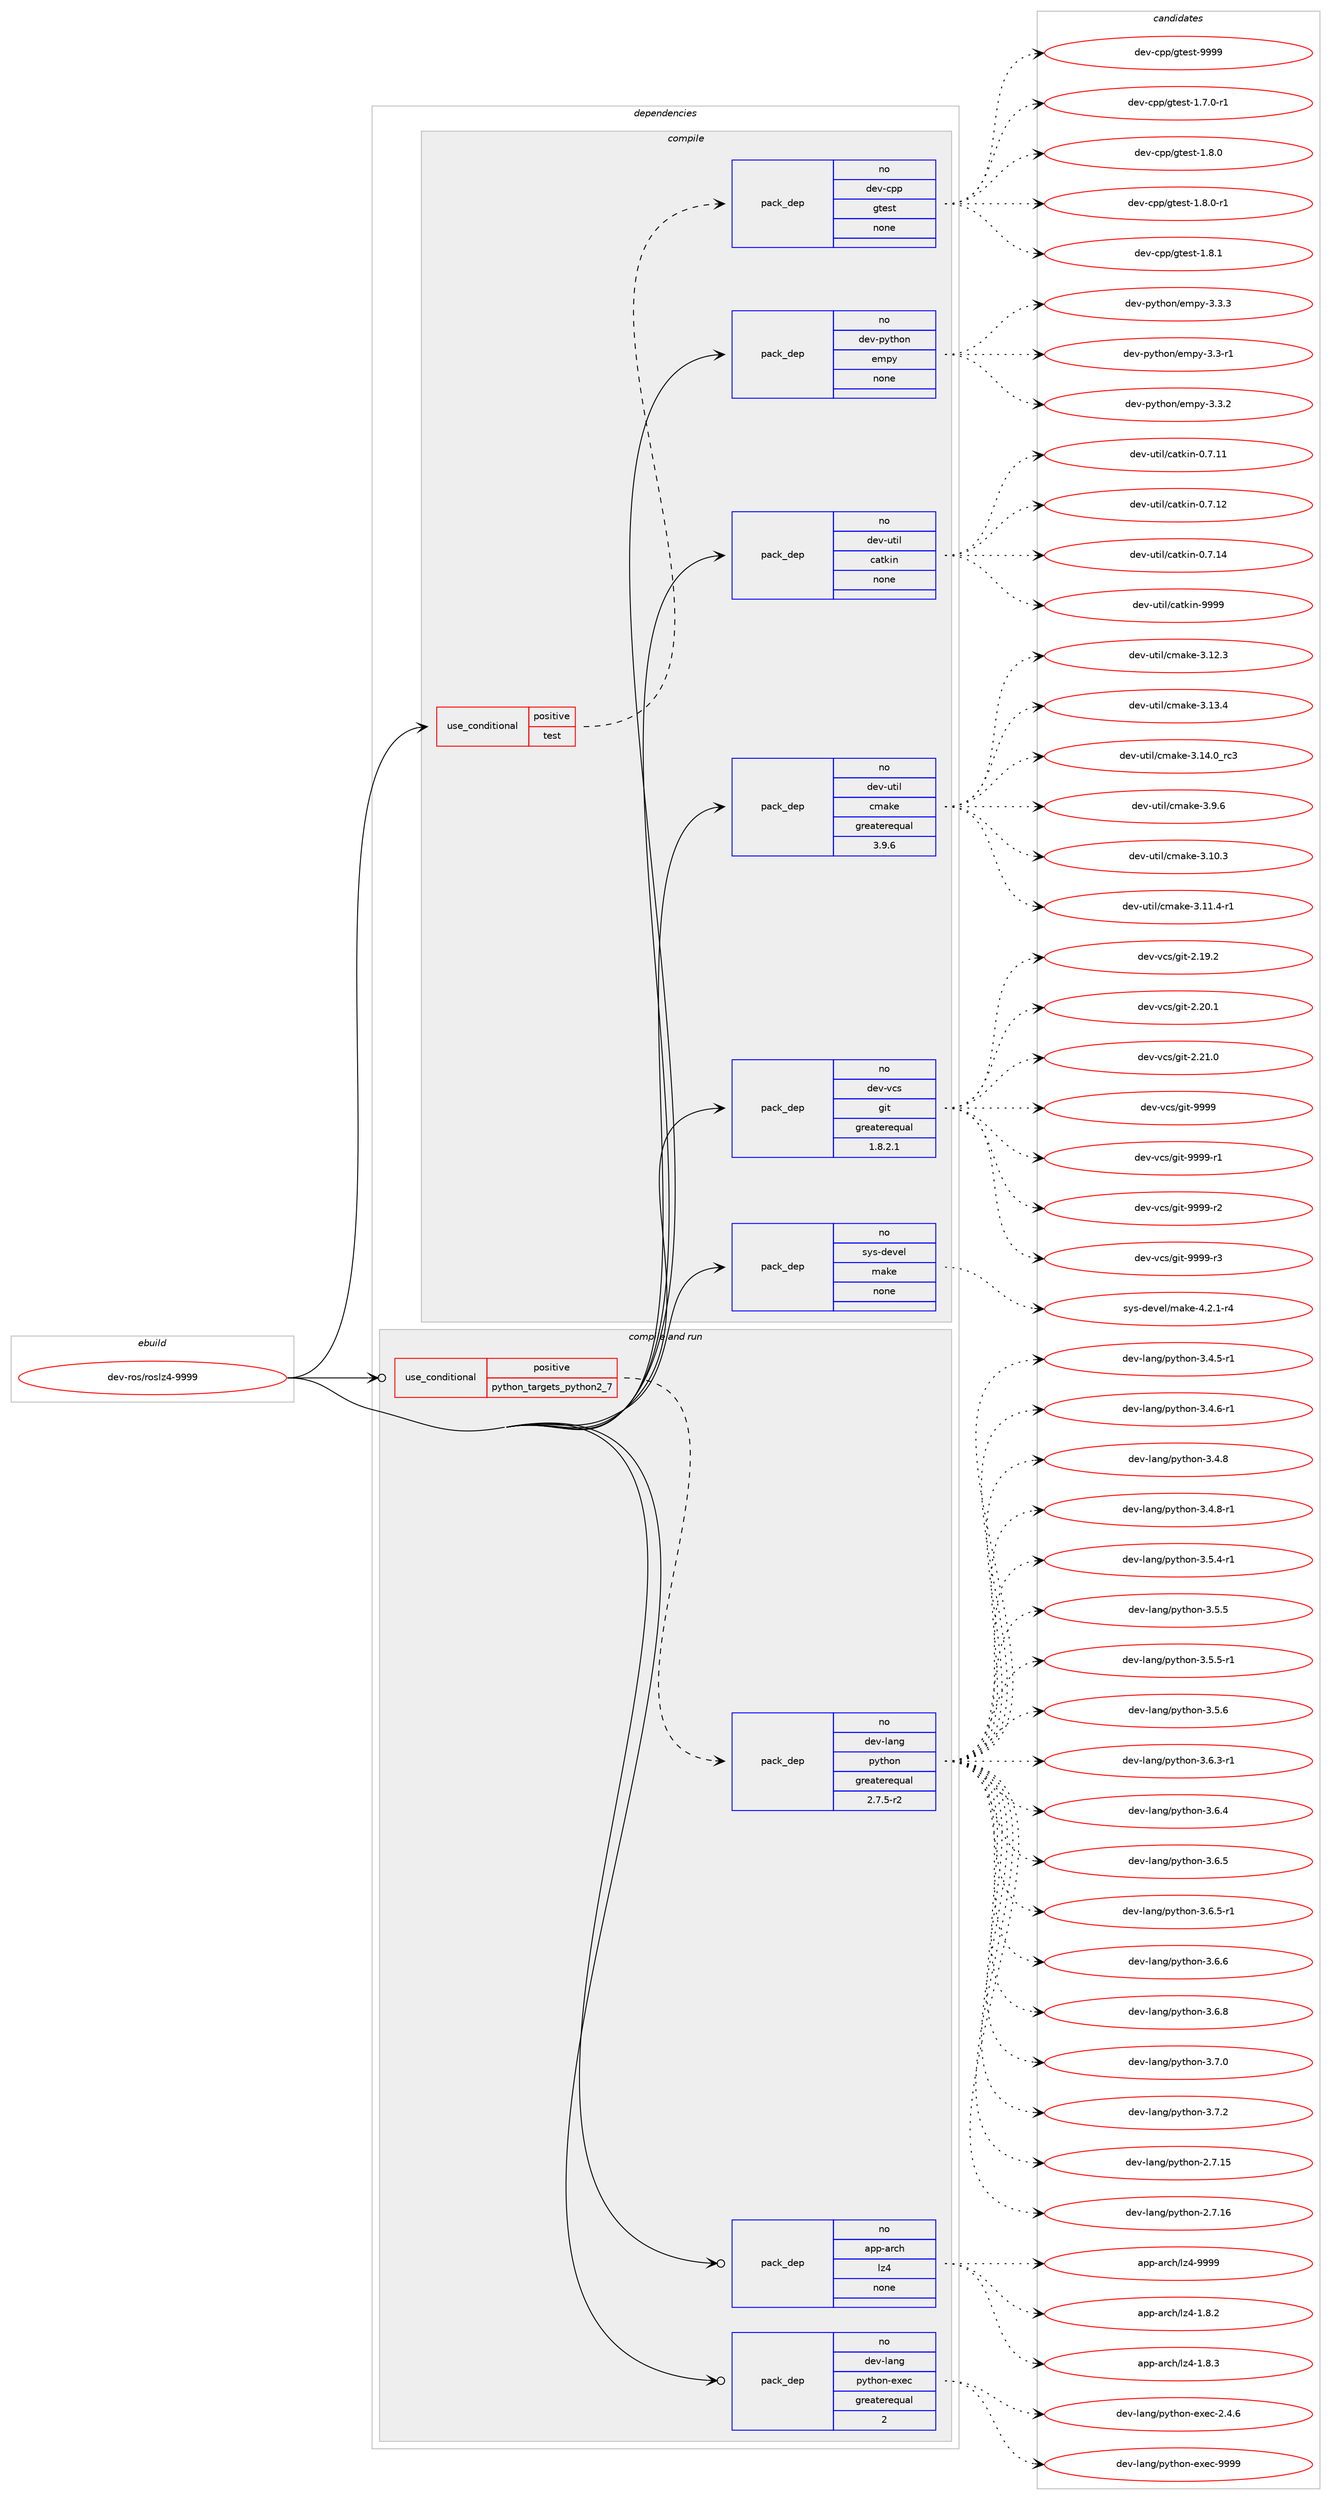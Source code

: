 digraph prolog {

# *************
# Graph options
# *************

newrank=true;
concentrate=true;
compound=true;
graph [rankdir=LR,fontname=Helvetica,fontsize=10,ranksep=1.5];#, ranksep=2.5, nodesep=0.2];
edge  [arrowhead=vee];
node  [fontname=Helvetica,fontsize=10];

# **********
# The ebuild
# **********

subgraph cluster_leftcol {
color=gray;
rank=same;
label=<<i>ebuild</i>>;
id [label="dev-ros/roslz4-9999", color=red, width=4, href="../dev-ros/roslz4-9999.svg"];
}

# ****************
# The dependencies
# ****************

subgraph cluster_midcol {
color=gray;
label=<<i>dependencies</i>>;
subgraph cluster_compile {
fillcolor="#eeeeee";
style=filled;
label=<<i>compile</i>>;
subgraph cond389989 {
dependency1465896 [label=<<TABLE BORDER="0" CELLBORDER="1" CELLSPACING="0" CELLPADDING="4"><TR><TD ROWSPAN="3" CELLPADDING="10">use_conditional</TD></TR><TR><TD>positive</TD></TR><TR><TD>test</TD></TR></TABLE>>, shape=none, color=red];
subgraph pack1052517 {
dependency1465897 [label=<<TABLE BORDER="0" CELLBORDER="1" CELLSPACING="0" CELLPADDING="4" WIDTH="220"><TR><TD ROWSPAN="6" CELLPADDING="30">pack_dep</TD></TR><TR><TD WIDTH="110">no</TD></TR><TR><TD>dev-cpp</TD></TR><TR><TD>gtest</TD></TR><TR><TD>none</TD></TR><TR><TD></TD></TR></TABLE>>, shape=none, color=blue];
}
dependency1465896:e -> dependency1465897:w [weight=20,style="dashed",arrowhead="vee"];
}
id:e -> dependency1465896:w [weight=20,style="solid",arrowhead="vee"];
subgraph pack1052518 {
dependency1465898 [label=<<TABLE BORDER="0" CELLBORDER="1" CELLSPACING="0" CELLPADDING="4" WIDTH="220"><TR><TD ROWSPAN="6" CELLPADDING="30">pack_dep</TD></TR><TR><TD WIDTH="110">no</TD></TR><TR><TD>dev-python</TD></TR><TR><TD>empy</TD></TR><TR><TD>none</TD></TR><TR><TD></TD></TR></TABLE>>, shape=none, color=blue];
}
id:e -> dependency1465898:w [weight=20,style="solid",arrowhead="vee"];
subgraph pack1052519 {
dependency1465899 [label=<<TABLE BORDER="0" CELLBORDER="1" CELLSPACING="0" CELLPADDING="4" WIDTH="220"><TR><TD ROWSPAN="6" CELLPADDING="30">pack_dep</TD></TR><TR><TD WIDTH="110">no</TD></TR><TR><TD>dev-util</TD></TR><TR><TD>catkin</TD></TR><TR><TD>none</TD></TR><TR><TD></TD></TR></TABLE>>, shape=none, color=blue];
}
id:e -> dependency1465899:w [weight=20,style="solid",arrowhead="vee"];
subgraph pack1052520 {
dependency1465900 [label=<<TABLE BORDER="0" CELLBORDER="1" CELLSPACING="0" CELLPADDING="4" WIDTH="220"><TR><TD ROWSPAN="6" CELLPADDING="30">pack_dep</TD></TR><TR><TD WIDTH="110">no</TD></TR><TR><TD>dev-util</TD></TR><TR><TD>cmake</TD></TR><TR><TD>greaterequal</TD></TR><TR><TD>3.9.6</TD></TR></TABLE>>, shape=none, color=blue];
}
id:e -> dependency1465900:w [weight=20,style="solid",arrowhead="vee"];
subgraph pack1052521 {
dependency1465901 [label=<<TABLE BORDER="0" CELLBORDER="1" CELLSPACING="0" CELLPADDING="4" WIDTH="220"><TR><TD ROWSPAN="6" CELLPADDING="30">pack_dep</TD></TR><TR><TD WIDTH="110">no</TD></TR><TR><TD>dev-vcs</TD></TR><TR><TD>git</TD></TR><TR><TD>greaterequal</TD></TR><TR><TD>1.8.2.1</TD></TR></TABLE>>, shape=none, color=blue];
}
id:e -> dependency1465901:w [weight=20,style="solid",arrowhead="vee"];
subgraph pack1052522 {
dependency1465902 [label=<<TABLE BORDER="0" CELLBORDER="1" CELLSPACING="0" CELLPADDING="4" WIDTH="220"><TR><TD ROWSPAN="6" CELLPADDING="30">pack_dep</TD></TR><TR><TD WIDTH="110">no</TD></TR><TR><TD>sys-devel</TD></TR><TR><TD>make</TD></TR><TR><TD>none</TD></TR><TR><TD></TD></TR></TABLE>>, shape=none, color=blue];
}
id:e -> dependency1465902:w [weight=20,style="solid",arrowhead="vee"];
}
subgraph cluster_compileandrun {
fillcolor="#eeeeee";
style=filled;
label=<<i>compile and run</i>>;
subgraph cond389990 {
dependency1465903 [label=<<TABLE BORDER="0" CELLBORDER="1" CELLSPACING="0" CELLPADDING="4"><TR><TD ROWSPAN="3" CELLPADDING="10">use_conditional</TD></TR><TR><TD>positive</TD></TR><TR><TD>python_targets_python2_7</TD></TR></TABLE>>, shape=none, color=red];
subgraph pack1052523 {
dependency1465904 [label=<<TABLE BORDER="0" CELLBORDER="1" CELLSPACING="0" CELLPADDING="4" WIDTH="220"><TR><TD ROWSPAN="6" CELLPADDING="30">pack_dep</TD></TR><TR><TD WIDTH="110">no</TD></TR><TR><TD>dev-lang</TD></TR><TR><TD>python</TD></TR><TR><TD>greaterequal</TD></TR><TR><TD>2.7.5-r2</TD></TR></TABLE>>, shape=none, color=blue];
}
dependency1465903:e -> dependency1465904:w [weight=20,style="dashed",arrowhead="vee"];
}
id:e -> dependency1465903:w [weight=20,style="solid",arrowhead="odotvee"];
subgraph pack1052524 {
dependency1465905 [label=<<TABLE BORDER="0" CELLBORDER="1" CELLSPACING="0" CELLPADDING="4" WIDTH="220"><TR><TD ROWSPAN="6" CELLPADDING="30">pack_dep</TD></TR><TR><TD WIDTH="110">no</TD></TR><TR><TD>app-arch</TD></TR><TR><TD>lz4</TD></TR><TR><TD>none</TD></TR><TR><TD></TD></TR></TABLE>>, shape=none, color=blue];
}
id:e -> dependency1465905:w [weight=20,style="solid",arrowhead="odotvee"];
subgraph pack1052525 {
dependency1465906 [label=<<TABLE BORDER="0" CELLBORDER="1" CELLSPACING="0" CELLPADDING="4" WIDTH="220"><TR><TD ROWSPAN="6" CELLPADDING="30">pack_dep</TD></TR><TR><TD WIDTH="110">no</TD></TR><TR><TD>dev-lang</TD></TR><TR><TD>python-exec</TD></TR><TR><TD>greaterequal</TD></TR><TR><TD>2</TD></TR></TABLE>>, shape=none, color=blue];
}
id:e -> dependency1465906:w [weight=20,style="solid",arrowhead="odotvee"];
}
subgraph cluster_run {
fillcolor="#eeeeee";
style=filled;
label=<<i>run</i>>;
}
}

# **************
# The candidates
# **************

subgraph cluster_choices {
rank=same;
color=gray;
label=<<i>candidates</i>>;

subgraph choice1052517 {
color=black;
nodesep=1;
choice1001011184599112112471031161011151164549465546484511449 [label="dev-cpp/gtest-1.7.0-r1", color=red, width=4,href="../dev-cpp/gtest-1.7.0-r1.svg"];
choice100101118459911211247103116101115116454946564648 [label="dev-cpp/gtest-1.8.0", color=red, width=4,href="../dev-cpp/gtest-1.8.0.svg"];
choice1001011184599112112471031161011151164549465646484511449 [label="dev-cpp/gtest-1.8.0-r1", color=red, width=4,href="../dev-cpp/gtest-1.8.0-r1.svg"];
choice100101118459911211247103116101115116454946564649 [label="dev-cpp/gtest-1.8.1", color=red, width=4,href="../dev-cpp/gtest-1.8.1.svg"];
choice1001011184599112112471031161011151164557575757 [label="dev-cpp/gtest-9999", color=red, width=4,href="../dev-cpp/gtest-9999.svg"];
dependency1465897:e -> choice1001011184599112112471031161011151164549465546484511449:w [style=dotted,weight="100"];
dependency1465897:e -> choice100101118459911211247103116101115116454946564648:w [style=dotted,weight="100"];
dependency1465897:e -> choice1001011184599112112471031161011151164549465646484511449:w [style=dotted,weight="100"];
dependency1465897:e -> choice100101118459911211247103116101115116454946564649:w [style=dotted,weight="100"];
dependency1465897:e -> choice1001011184599112112471031161011151164557575757:w [style=dotted,weight="100"];
}
subgraph choice1052518 {
color=black;
nodesep=1;
choice1001011184511212111610411111047101109112121455146514511449 [label="dev-python/empy-3.3-r1", color=red, width=4,href="../dev-python/empy-3.3-r1.svg"];
choice1001011184511212111610411111047101109112121455146514650 [label="dev-python/empy-3.3.2", color=red, width=4,href="../dev-python/empy-3.3.2.svg"];
choice1001011184511212111610411111047101109112121455146514651 [label="dev-python/empy-3.3.3", color=red, width=4,href="../dev-python/empy-3.3.3.svg"];
dependency1465898:e -> choice1001011184511212111610411111047101109112121455146514511449:w [style=dotted,weight="100"];
dependency1465898:e -> choice1001011184511212111610411111047101109112121455146514650:w [style=dotted,weight="100"];
dependency1465898:e -> choice1001011184511212111610411111047101109112121455146514651:w [style=dotted,weight="100"];
}
subgraph choice1052519 {
color=black;
nodesep=1;
choice1001011184511711610510847999711610710511045484655464949 [label="dev-util/catkin-0.7.11", color=red, width=4,href="../dev-util/catkin-0.7.11.svg"];
choice1001011184511711610510847999711610710511045484655464950 [label="dev-util/catkin-0.7.12", color=red, width=4,href="../dev-util/catkin-0.7.12.svg"];
choice1001011184511711610510847999711610710511045484655464952 [label="dev-util/catkin-0.7.14", color=red, width=4,href="../dev-util/catkin-0.7.14.svg"];
choice100101118451171161051084799971161071051104557575757 [label="dev-util/catkin-9999", color=red, width=4,href="../dev-util/catkin-9999.svg"];
dependency1465899:e -> choice1001011184511711610510847999711610710511045484655464949:w [style=dotted,weight="100"];
dependency1465899:e -> choice1001011184511711610510847999711610710511045484655464950:w [style=dotted,weight="100"];
dependency1465899:e -> choice1001011184511711610510847999711610710511045484655464952:w [style=dotted,weight="100"];
dependency1465899:e -> choice100101118451171161051084799971161071051104557575757:w [style=dotted,weight="100"];
}
subgraph choice1052520 {
color=black;
nodesep=1;
choice1001011184511711610510847991099710710145514649484651 [label="dev-util/cmake-3.10.3", color=red, width=4,href="../dev-util/cmake-3.10.3.svg"];
choice10010111845117116105108479910997107101455146494946524511449 [label="dev-util/cmake-3.11.4-r1", color=red, width=4,href="../dev-util/cmake-3.11.4-r1.svg"];
choice1001011184511711610510847991099710710145514649504651 [label="dev-util/cmake-3.12.3", color=red, width=4,href="../dev-util/cmake-3.12.3.svg"];
choice1001011184511711610510847991099710710145514649514652 [label="dev-util/cmake-3.13.4", color=red, width=4,href="../dev-util/cmake-3.13.4.svg"];
choice1001011184511711610510847991099710710145514649524648951149951 [label="dev-util/cmake-3.14.0_rc3", color=red, width=4,href="../dev-util/cmake-3.14.0_rc3.svg"];
choice10010111845117116105108479910997107101455146574654 [label="dev-util/cmake-3.9.6", color=red, width=4,href="../dev-util/cmake-3.9.6.svg"];
dependency1465900:e -> choice1001011184511711610510847991099710710145514649484651:w [style=dotted,weight="100"];
dependency1465900:e -> choice10010111845117116105108479910997107101455146494946524511449:w [style=dotted,weight="100"];
dependency1465900:e -> choice1001011184511711610510847991099710710145514649504651:w [style=dotted,weight="100"];
dependency1465900:e -> choice1001011184511711610510847991099710710145514649514652:w [style=dotted,weight="100"];
dependency1465900:e -> choice1001011184511711610510847991099710710145514649524648951149951:w [style=dotted,weight="100"];
dependency1465900:e -> choice10010111845117116105108479910997107101455146574654:w [style=dotted,weight="100"];
}
subgraph choice1052521 {
color=black;
nodesep=1;
choice10010111845118991154710310511645504649574650 [label="dev-vcs/git-2.19.2", color=red, width=4,href="../dev-vcs/git-2.19.2.svg"];
choice10010111845118991154710310511645504650484649 [label="dev-vcs/git-2.20.1", color=red, width=4,href="../dev-vcs/git-2.20.1.svg"];
choice10010111845118991154710310511645504650494648 [label="dev-vcs/git-2.21.0", color=red, width=4,href="../dev-vcs/git-2.21.0.svg"];
choice1001011184511899115471031051164557575757 [label="dev-vcs/git-9999", color=red, width=4,href="../dev-vcs/git-9999.svg"];
choice10010111845118991154710310511645575757574511449 [label="dev-vcs/git-9999-r1", color=red, width=4,href="../dev-vcs/git-9999-r1.svg"];
choice10010111845118991154710310511645575757574511450 [label="dev-vcs/git-9999-r2", color=red, width=4,href="../dev-vcs/git-9999-r2.svg"];
choice10010111845118991154710310511645575757574511451 [label="dev-vcs/git-9999-r3", color=red, width=4,href="../dev-vcs/git-9999-r3.svg"];
dependency1465901:e -> choice10010111845118991154710310511645504649574650:w [style=dotted,weight="100"];
dependency1465901:e -> choice10010111845118991154710310511645504650484649:w [style=dotted,weight="100"];
dependency1465901:e -> choice10010111845118991154710310511645504650494648:w [style=dotted,weight="100"];
dependency1465901:e -> choice1001011184511899115471031051164557575757:w [style=dotted,weight="100"];
dependency1465901:e -> choice10010111845118991154710310511645575757574511449:w [style=dotted,weight="100"];
dependency1465901:e -> choice10010111845118991154710310511645575757574511450:w [style=dotted,weight="100"];
dependency1465901:e -> choice10010111845118991154710310511645575757574511451:w [style=dotted,weight="100"];
}
subgraph choice1052522 {
color=black;
nodesep=1;
choice1151211154510010111810110847109971071014552465046494511452 [label="sys-devel/make-4.2.1-r4", color=red, width=4,href="../sys-devel/make-4.2.1-r4.svg"];
dependency1465902:e -> choice1151211154510010111810110847109971071014552465046494511452:w [style=dotted,weight="100"];
}
subgraph choice1052523 {
color=black;
nodesep=1;
choice10010111845108971101034711212111610411111045504655464953 [label="dev-lang/python-2.7.15", color=red, width=4,href="../dev-lang/python-2.7.15.svg"];
choice10010111845108971101034711212111610411111045504655464954 [label="dev-lang/python-2.7.16", color=red, width=4,href="../dev-lang/python-2.7.16.svg"];
choice1001011184510897110103471121211161041111104551465246534511449 [label="dev-lang/python-3.4.5-r1", color=red, width=4,href="../dev-lang/python-3.4.5-r1.svg"];
choice1001011184510897110103471121211161041111104551465246544511449 [label="dev-lang/python-3.4.6-r1", color=red, width=4,href="../dev-lang/python-3.4.6-r1.svg"];
choice100101118451089711010347112121116104111110455146524656 [label="dev-lang/python-3.4.8", color=red, width=4,href="../dev-lang/python-3.4.8.svg"];
choice1001011184510897110103471121211161041111104551465246564511449 [label="dev-lang/python-3.4.8-r1", color=red, width=4,href="../dev-lang/python-3.4.8-r1.svg"];
choice1001011184510897110103471121211161041111104551465346524511449 [label="dev-lang/python-3.5.4-r1", color=red, width=4,href="../dev-lang/python-3.5.4-r1.svg"];
choice100101118451089711010347112121116104111110455146534653 [label="dev-lang/python-3.5.5", color=red, width=4,href="../dev-lang/python-3.5.5.svg"];
choice1001011184510897110103471121211161041111104551465346534511449 [label="dev-lang/python-3.5.5-r1", color=red, width=4,href="../dev-lang/python-3.5.5-r1.svg"];
choice100101118451089711010347112121116104111110455146534654 [label="dev-lang/python-3.5.6", color=red, width=4,href="../dev-lang/python-3.5.6.svg"];
choice1001011184510897110103471121211161041111104551465446514511449 [label="dev-lang/python-3.6.3-r1", color=red, width=4,href="../dev-lang/python-3.6.3-r1.svg"];
choice100101118451089711010347112121116104111110455146544652 [label="dev-lang/python-3.6.4", color=red, width=4,href="../dev-lang/python-3.6.4.svg"];
choice100101118451089711010347112121116104111110455146544653 [label="dev-lang/python-3.6.5", color=red, width=4,href="../dev-lang/python-3.6.5.svg"];
choice1001011184510897110103471121211161041111104551465446534511449 [label="dev-lang/python-3.6.5-r1", color=red, width=4,href="../dev-lang/python-3.6.5-r1.svg"];
choice100101118451089711010347112121116104111110455146544654 [label="dev-lang/python-3.6.6", color=red, width=4,href="../dev-lang/python-3.6.6.svg"];
choice100101118451089711010347112121116104111110455146544656 [label="dev-lang/python-3.6.8", color=red, width=4,href="../dev-lang/python-3.6.8.svg"];
choice100101118451089711010347112121116104111110455146554648 [label="dev-lang/python-3.7.0", color=red, width=4,href="../dev-lang/python-3.7.0.svg"];
choice100101118451089711010347112121116104111110455146554650 [label="dev-lang/python-3.7.2", color=red, width=4,href="../dev-lang/python-3.7.2.svg"];
dependency1465904:e -> choice10010111845108971101034711212111610411111045504655464953:w [style=dotted,weight="100"];
dependency1465904:e -> choice10010111845108971101034711212111610411111045504655464954:w [style=dotted,weight="100"];
dependency1465904:e -> choice1001011184510897110103471121211161041111104551465246534511449:w [style=dotted,weight="100"];
dependency1465904:e -> choice1001011184510897110103471121211161041111104551465246544511449:w [style=dotted,weight="100"];
dependency1465904:e -> choice100101118451089711010347112121116104111110455146524656:w [style=dotted,weight="100"];
dependency1465904:e -> choice1001011184510897110103471121211161041111104551465246564511449:w [style=dotted,weight="100"];
dependency1465904:e -> choice1001011184510897110103471121211161041111104551465346524511449:w [style=dotted,weight="100"];
dependency1465904:e -> choice100101118451089711010347112121116104111110455146534653:w [style=dotted,weight="100"];
dependency1465904:e -> choice1001011184510897110103471121211161041111104551465346534511449:w [style=dotted,weight="100"];
dependency1465904:e -> choice100101118451089711010347112121116104111110455146534654:w [style=dotted,weight="100"];
dependency1465904:e -> choice1001011184510897110103471121211161041111104551465446514511449:w [style=dotted,weight="100"];
dependency1465904:e -> choice100101118451089711010347112121116104111110455146544652:w [style=dotted,weight="100"];
dependency1465904:e -> choice100101118451089711010347112121116104111110455146544653:w [style=dotted,weight="100"];
dependency1465904:e -> choice1001011184510897110103471121211161041111104551465446534511449:w [style=dotted,weight="100"];
dependency1465904:e -> choice100101118451089711010347112121116104111110455146544654:w [style=dotted,weight="100"];
dependency1465904:e -> choice100101118451089711010347112121116104111110455146544656:w [style=dotted,weight="100"];
dependency1465904:e -> choice100101118451089711010347112121116104111110455146554648:w [style=dotted,weight="100"];
dependency1465904:e -> choice100101118451089711010347112121116104111110455146554650:w [style=dotted,weight="100"];
}
subgraph choice1052524 {
color=black;
nodesep=1;
choice971121124597114991044710812252454946564650 [label="app-arch/lz4-1.8.2", color=red, width=4,href="../app-arch/lz4-1.8.2.svg"];
choice971121124597114991044710812252454946564651 [label="app-arch/lz4-1.8.3", color=red, width=4,href="../app-arch/lz4-1.8.3.svg"];
choice9711211245971149910447108122524557575757 [label="app-arch/lz4-9999", color=red, width=4,href="../app-arch/lz4-9999.svg"];
dependency1465905:e -> choice971121124597114991044710812252454946564650:w [style=dotted,weight="100"];
dependency1465905:e -> choice971121124597114991044710812252454946564651:w [style=dotted,weight="100"];
dependency1465905:e -> choice9711211245971149910447108122524557575757:w [style=dotted,weight="100"];
}
subgraph choice1052525 {
color=black;
nodesep=1;
choice1001011184510897110103471121211161041111104510112010199455046524654 [label="dev-lang/python-exec-2.4.6", color=red, width=4,href="../dev-lang/python-exec-2.4.6.svg"];
choice10010111845108971101034711212111610411111045101120101994557575757 [label="dev-lang/python-exec-9999", color=red, width=4,href="../dev-lang/python-exec-9999.svg"];
dependency1465906:e -> choice1001011184510897110103471121211161041111104510112010199455046524654:w [style=dotted,weight="100"];
dependency1465906:e -> choice10010111845108971101034711212111610411111045101120101994557575757:w [style=dotted,weight="100"];
}
}

}
